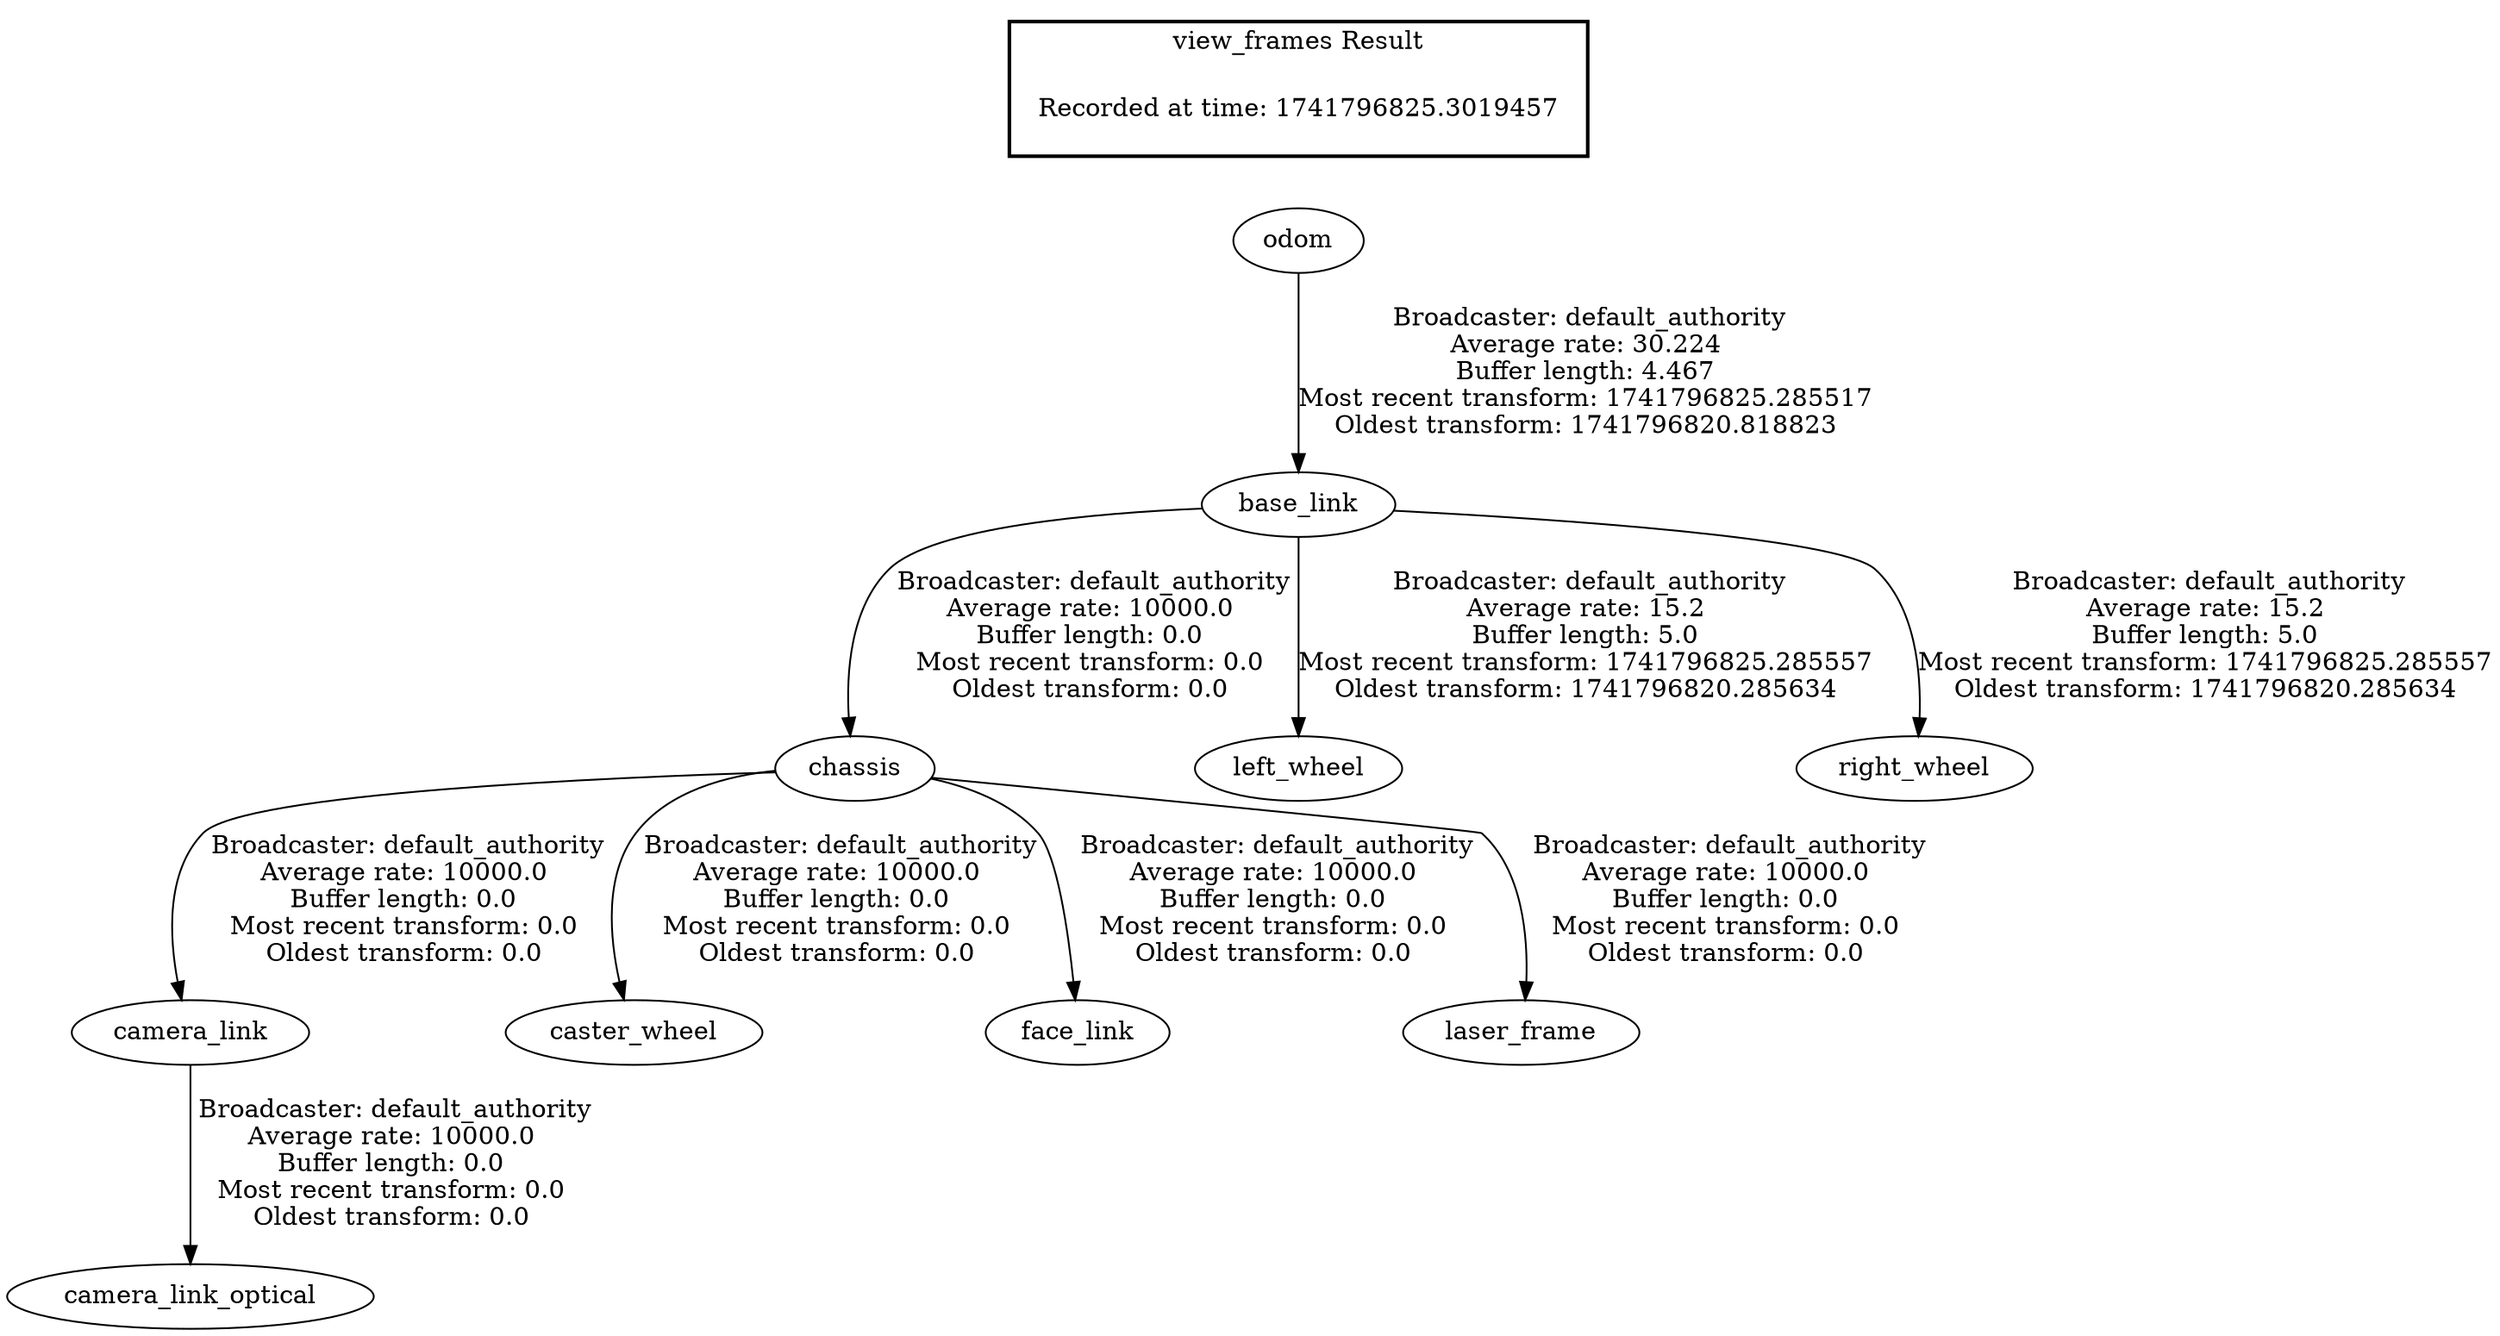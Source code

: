 digraph G {
"chassis" -> "camera_link"[label=" Broadcaster: default_authority\nAverage rate: 10000.0\nBuffer length: 0.0\nMost recent transform: 0.0\nOldest transform: 0.0\n"];
"base_link" -> "chassis"[label=" Broadcaster: default_authority\nAverage rate: 10000.0\nBuffer length: 0.0\nMost recent transform: 0.0\nOldest transform: 0.0\n"];
"camera_link" -> "camera_link_optical"[label=" Broadcaster: default_authority\nAverage rate: 10000.0\nBuffer length: 0.0\nMost recent transform: 0.0\nOldest transform: 0.0\n"];
"chassis" -> "caster_wheel"[label=" Broadcaster: default_authority\nAverage rate: 10000.0\nBuffer length: 0.0\nMost recent transform: 0.0\nOldest transform: 0.0\n"];
"odom" -> "base_link"[label=" Broadcaster: default_authority\nAverage rate: 30.224\nBuffer length: 4.467\nMost recent transform: 1741796825.285517\nOldest transform: 1741796820.818823\n"];
"chassis" -> "face_link"[label=" Broadcaster: default_authority\nAverage rate: 10000.0\nBuffer length: 0.0\nMost recent transform: 0.0\nOldest transform: 0.0\n"];
"chassis" -> "laser_frame"[label=" Broadcaster: default_authority\nAverage rate: 10000.0\nBuffer length: 0.0\nMost recent transform: 0.0\nOldest transform: 0.0\n"];
"base_link" -> "left_wheel"[label=" Broadcaster: default_authority\nAverage rate: 15.2\nBuffer length: 5.0\nMost recent transform: 1741796825.285557\nOldest transform: 1741796820.285634\n"];
"base_link" -> "right_wheel"[label=" Broadcaster: default_authority\nAverage rate: 15.2\nBuffer length: 5.0\nMost recent transform: 1741796825.285557\nOldest transform: 1741796820.285634\n"];
edge [style=invis];
 subgraph cluster_legend { style=bold; color=black; label ="view_frames Result";
"Recorded at time: 1741796825.3019457"[ shape=plaintext ] ;
}->"odom";
}